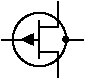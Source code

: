 #FIG 3.2
Landscape
Center
Metric
A4      
100.00
Single
-2
1200 2
1 3 0 1 0 -1 0 0 -1 4.000 1 0.0000 720 450 191 191 720 450 855 585
1 3 0 1 0 -1 0 0 20 0.000 1 0.0000 908 448 18 18 908 448 926 448
2 1 0 1 0 -1 0 0 20 0.000 0 0 -1 0 0 4
	 598 450 673 484 673 415 598 450
2 1 0 1 0 -1 0 0 -1 0.000 0 0 -1 0 0 3
	 720 540 855 540 855 720
2 1 0 1 0 -1 0 0 -1 0.000 0 0 -1 0 0 2
	 720 315 720 585
2 1 0 1 0 -1 0 0 -1 0.000 0 0 -1 0 0 2
	 720 450 450 450
2 1 0 1 0 -1 0 0 -1 0.000 0 0 -1 0 0 3
	 720 360 855 360 855 180
2 1 0 1 0 -1 0 0 20 0.000 0 0 -1 0 0 2
	 900 450 1035 450
